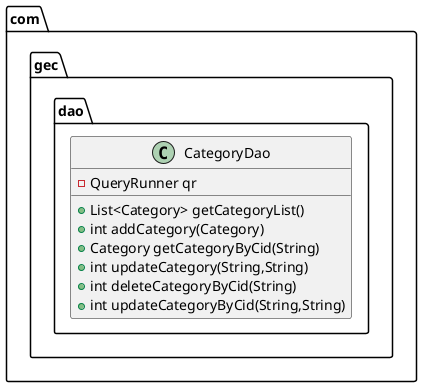 @startuml
class com.gec.dao.CategoryDao {
- QueryRunner qr
+ List<Category> getCategoryList()
+ int addCategory(Category)
+ Category getCategoryByCid(String)
+ int updateCategory(String,String)
+ int deleteCategoryByCid(String)
+ int updateCategoryByCid(String,String)
}
@enduml
